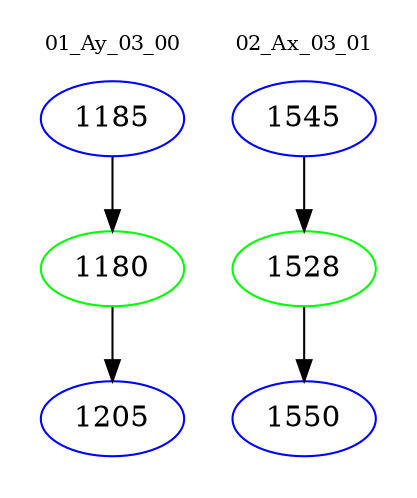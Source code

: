 digraph{
subgraph cluster_0 {
color = white
label = "01_Ay_03_00";
fontsize=10;
T0_1185 [label="1185", color="blue"]
T0_1185 -> T0_1180 [color="black"]
T0_1180 [label="1180", color="green"]
T0_1180 -> T0_1205 [color="black"]
T0_1205 [label="1205", color="blue"]
}
subgraph cluster_1 {
color = white
label = "02_Ax_03_01";
fontsize=10;
T1_1545 [label="1545", color="blue"]
T1_1545 -> T1_1528 [color="black"]
T1_1528 [label="1528", color="green"]
T1_1528 -> T1_1550 [color="black"]
T1_1550 [label="1550", color="blue"]
}
}
